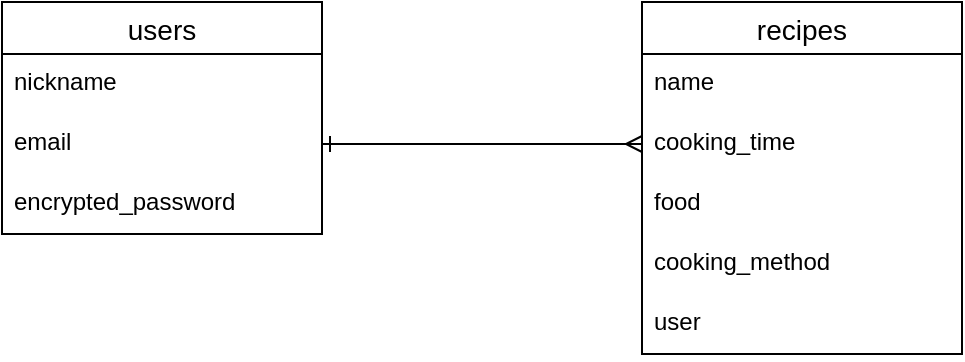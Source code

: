 <mxfile>
    <diagram id="yFHf7vVbJnGVAQ4Sv8P4" name="ER図">
        <mxGraphModel dx="661" dy="647" grid="1" gridSize="10" guides="1" tooltips="1" connect="1" arrows="1" fold="1" page="1" pageScale="1" pageWidth="827" pageHeight="1169" math="0" shadow="0">
            <root>
                <mxCell id="0"/>
                <mxCell id="1" parent="0"/>
                <mxCell id="y9o_u0ZUHmT_Fkm1rWTI-1" value="users" style="swimlane;fontStyle=0;childLayout=stackLayout;horizontal=1;startSize=26;horizontalStack=0;resizeParent=1;resizeParentMax=0;resizeLast=0;collapsible=1;marginBottom=0;align=center;fontSize=14;" parent="1" vertex="1">
                    <mxGeometry x="160" y="80" width="160" height="116" as="geometry"/>
                </mxCell>
                <mxCell id="y9o_u0ZUHmT_Fkm1rWTI-2" value="nickname" style="text;strokeColor=none;fillColor=none;spacingLeft=4;spacingRight=4;overflow=hidden;rotatable=0;points=[[0,0.5],[1,0.5]];portConstraint=eastwest;fontSize=12;" parent="y9o_u0ZUHmT_Fkm1rWTI-1" vertex="1">
                    <mxGeometry y="26" width="160" height="30" as="geometry"/>
                </mxCell>
                <mxCell id="y9o_u0ZUHmT_Fkm1rWTI-3" value="email" style="text;strokeColor=none;fillColor=none;spacingLeft=4;spacingRight=4;overflow=hidden;rotatable=0;points=[[0,0.5],[1,0.5]];portConstraint=eastwest;fontSize=12;" parent="y9o_u0ZUHmT_Fkm1rWTI-1" vertex="1">
                    <mxGeometry y="56" width="160" height="30" as="geometry"/>
                </mxCell>
                <mxCell id="y9o_u0ZUHmT_Fkm1rWTI-4" value="encrypted_password" style="text;strokeColor=none;fillColor=none;spacingLeft=4;spacingRight=4;overflow=hidden;rotatable=0;points=[[0,0.5],[1,0.5]];portConstraint=eastwest;fontSize=12;" parent="y9o_u0ZUHmT_Fkm1rWTI-1" vertex="1">
                    <mxGeometry y="86" width="160" height="30" as="geometry"/>
                </mxCell>
                <mxCell id="y9o_u0ZUHmT_Fkm1rWTI-18" value="recipes" style="swimlane;fontStyle=0;childLayout=stackLayout;horizontal=1;startSize=26;horizontalStack=0;resizeParent=1;resizeParentMax=0;resizeLast=0;collapsible=1;marginBottom=0;align=center;fontSize=14;" parent="1" vertex="1">
                    <mxGeometry x="480" y="80" width="160" height="176" as="geometry"/>
                </mxCell>
                <mxCell id="y9o_u0ZUHmT_Fkm1rWTI-20" value="name" style="text;strokeColor=none;fillColor=none;spacingLeft=4;spacingRight=4;overflow=hidden;rotatable=0;points=[[0,0.5],[1,0.5]];portConstraint=eastwest;fontSize=12;" parent="y9o_u0ZUHmT_Fkm1rWTI-18" vertex="1">
                    <mxGeometry y="26" width="160" height="30" as="geometry"/>
                </mxCell>
                <mxCell id="7" value="cooking_time" style="text;strokeColor=none;fillColor=none;spacingLeft=4;spacingRight=4;overflow=hidden;rotatable=0;points=[[0,0.5],[1,0.5]];portConstraint=eastwest;fontSize=12;" parent="y9o_u0ZUHmT_Fkm1rWTI-18" vertex="1">
                    <mxGeometry y="56" width="160" height="30" as="geometry"/>
                </mxCell>
                <mxCell id="8" value="food" style="text;strokeColor=none;fillColor=none;spacingLeft=4;spacingRight=4;overflow=hidden;rotatable=0;points=[[0,0.5],[1,0.5]];portConstraint=eastwest;fontSize=12;" parent="y9o_u0ZUHmT_Fkm1rWTI-18" vertex="1">
                    <mxGeometry y="86" width="160" height="30" as="geometry"/>
                </mxCell>
                <mxCell id="9" value="cooking_method" style="text;strokeColor=none;fillColor=none;spacingLeft=4;spacingRight=4;overflow=hidden;rotatable=0;points=[[0,0.5],[1,0.5]];portConstraint=eastwest;fontSize=12;" parent="y9o_u0ZUHmT_Fkm1rWTI-18" vertex="1">
                    <mxGeometry y="116" width="160" height="30" as="geometry"/>
                </mxCell>
                <mxCell id="11" value="user" style="text;strokeColor=none;fillColor=none;spacingLeft=4;spacingRight=4;overflow=hidden;rotatable=0;points=[[0,0.5],[1,0.5]];portConstraint=eastwest;fontSize=12;" parent="y9o_u0ZUHmT_Fkm1rWTI-18" vertex="1">
                    <mxGeometry y="146" width="160" height="30" as="geometry"/>
                </mxCell>
                <mxCell id="10" value="" style="endArrow=ERmany;html=1;rounded=0;exitX=1;exitY=0.5;exitDx=0;exitDy=0;startArrow=ERone;startFill=0;endFill=0;" parent="1" source="y9o_u0ZUHmT_Fkm1rWTI-3" target="7" edge="1">
                    <mxGeometry relative="1" as="geometry">
                        <mxPoint x="310" y="330" as="sourcePoint"/>
                        <mxPoint x="480" y="211" as="targetPoint"/>
                        <Array as="points"/>
                    </mxGeometry>
                </mxCell>
            </root>
        </mxGraphModel>
    </diagram>
    <diagram id="qWDsA7vHshagNdtlI4Sb" name="画面遷移図">
        <mxGraphModel dx="661" dy="647" grid="1" gridSize="10" guides="1" tooltips="1" connect="1" arrows="1" fold="1" page="1" pageScale="1" pageWidth="1169" pageHeight="827" math="0" shadow="0">
            <root>
                <mxCell id="0"/>
                <mxCell id="1" parent="0"/>
                <mxCell id="Uhn0gby4BCP-R_9Ti4IN-10" style="html=1;exitX=1;exitY=0.5;exitDx=0;exitDy=0;entryX=0;entryY=0.5;entryDx=0;entryDy=0;endArrow=none;endFill=0;" edge="1" parent="1" source="Uhn0gby4BCP-R_9Ti4IN-1" target="Uhn0gby4BCP-R_9Ti4IN-2">
                    <mxGeometry relative="1" as="geometry">
                        <Array as="points">
                            <mxPoint x="200" y="60"/>
                        </Array>
                    </mxGeometry>
                </mxCell>
                <mxCell id="Uhn0gby4BCP-R_9Ti4IN-1" value="トップページ&lt;br&gt;（一覧ページ）" style="rounded=1;whiteSpace=wrap;html=1;" vertex="1" parent="1">
                    <mxGeometry x="40" y="40" width="120" height="40" as="geometry"/>
                </mxCell>
                <mxCell id="Uhn0gby4BCP-R_9Ti4IN-2" value="ユーザー新規登録ページ" style="rounded=1;whiteSpace=wrap;html=1;" vertex="1" parent="1">
                    <mxGeometry x="240" y="40" width="160" height="40" as="geometry"/>
                </mxCell>
                <mxCell id="Uhn0gby4BCP-R_9Ti4IN-17" style="edgeStyle=orthogonalEdgeStyle;html=1;exitX=0;exitY=0.5;exitDx=0;exitDy=0;endArrow=none;endFill=0;" edge="1" parent="1" source="Uhn0gby4BCP-R_9Ti4IN-3">
                    <mxGeometry relative="1" as="geometry">
                        <mxPoint x="200" y="140" as="targetPoint"/>
                    </mxGeometry>
                </mxCell>
                <mxCell id="Uhn0gby4BCP-R_9Ti4IN-3" value="ユーザーログインページ" style="rounded=1;whiteSpace=wrap;html=1;" vertex="1" parent="1">
                    <mxGeometry x="240" y="120" width="160" height="40" as="geometry"/>
                </mxCell>
                <mxCell id="Uhn0gby4BCP-R_9Ti4IN-18" style="edgeStyle=orthogonalEdgeStyle;html=1;exitX=0;exitY=0.5;exitDx=0;exitDy=0;endArrow=none;endFill=0;" edge="1" parent="1" source="Uhn0gby4BCP-R_9Ti4IN-4">
                    <mxGeometry relative="1" as="geometry">
                        <mxPoint x="200" y="220" as="targetPoint"/>
                    </mxGeometry>
                </mxCell>
                <mxCell id="Uhn0gby4BCP-R_9Ti4IN-4" value="ユーザーマイページ" style="rounded=1;whiteSpace=wrap;html=1;" vertex="1" parent="1">
                    <mxGeometry x="240" y="200" width="120" height="40" as="geometry"/>
                </mxCell>
                <mxCell id="Uhn0gby4BCP-R_9Ti4IN-19" style="edgeStyle=orthogonalEdgeStyle;html=1;exitX=0;exitY=0.5;exitDx=0;exitDy=0;endArrow=none;endFill=0;" edge="1" parent="1" source="Uhn0gby4BCP-R_9Ti4IN-5">
                    <mxGeometry relative="1" as="geometry">
                        <mxPoint x="200" y="300" as="targetPoint"/>
                    </mxGeometry>
                </mxCell>
                <mxCell id="Uhn0gby4BCP-R_9Ti4IN-5" value="レシピ投稿ページ" style="rounded=1;whiteSpace=wrap;html=1;" vertex="1" parent="1">
                    <mxGeometry x="240" y="280" width="120" height="40" as="geometry"/>
                </mxCell>
                <mxCell id="Uhn0gby4BCP-R_9Ti4IN-20" style="edgeStyle=orthogonalEdgeStyle;html=1;exitX=1;exitY=0.5;exitDx=0;exitDy=0;entryX=0;entryY=0.5;entryDx=0;entryDy=0;endArrow=none;endFill=0;" edge="1" parent="1" source="Uhn0gby4BCP-R_9Ti4IN-6" target="Uhn0gby4BCP-R_9Ti4IN-7">
                    <mxGeometry relative="1" as="geometry"/>
                </mxCell>
                <mxCell id="Uhn0gby4BCP-R_9Ti4IN-6" value="レシピ詳細ページ" style="rounded=1;whiteSpace=wrap;html=1;" vertex="1" parent="1">
                    <mxGeometry x="240" y="360" width="120" height="40" as="geometry"/>
                </mxCell>
                <mxCell id="Uhn0gby4BCP-R_9Ti4IN-7" value="レシピ編集ページ" style="rounded=1;whiteSpace=wrap;html=1;" vertex="1" parent="1">
                    <mxGeometry x="480" y="360" width="120" height="40" as="geometry"/>
                </mxCell>
                <mxCell id="Uhn0gby4BCP-R_9Ti4IN-15" value="" style="endArrow=none;html=1;exitX=0;exitY=0.5;exitDx=0;exitDy=0;" edge="1" parent="1" source="Uhn0gby4BCP-R_9Ti4IN-6">
                    <mxGeometry width="50" height="50" relative="1" as="geometry">
                        <mxPoint x="240" y="280" as="sourcePoint"/>
                        <mxPoint x="200" y="60" as="targetPoint"/>
                        <Array as="points">
                            <mxPoint x="200" y="380"/>
                        </Array>
                    </mxGeometry>
                </mxCell>
            </root>
        </mxGraphModel>
    </diagram>
</mxfile>